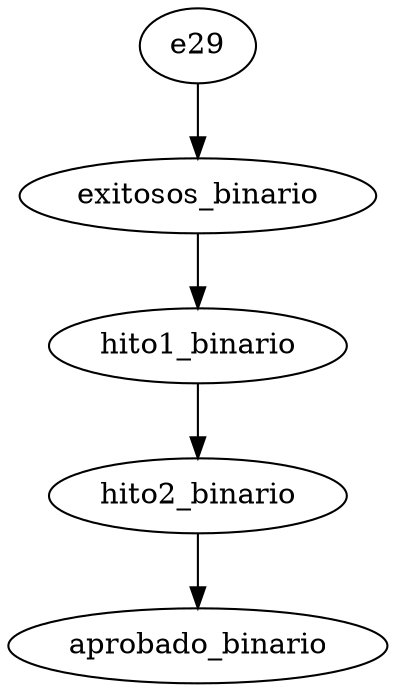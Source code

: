strict digraph "" {
	e29 -> exitosos_binario;
	exitosos_binario -> hito1_binario;
	hito1_binario -> hito2_binario;
	hito2_binario -> aprobado_binario;
}
